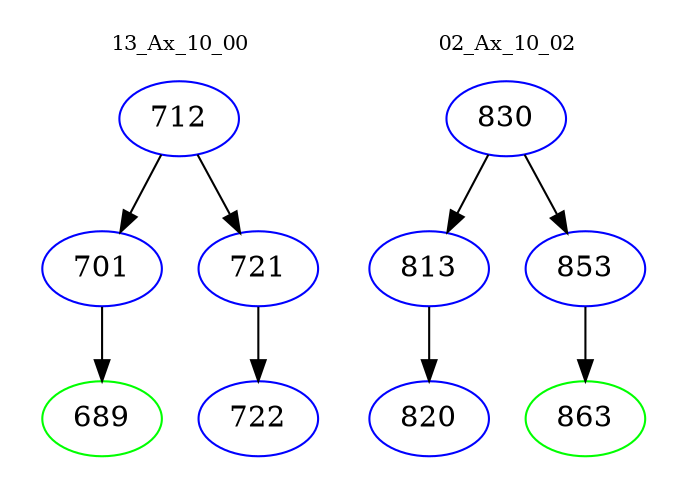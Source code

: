 digraph{
subgraph cluster_0 {
color = white
label = "13_Ax_10_00";
fontsize=10;
T0_712 [label="712", color="blue"]
T0_712 -> T0_701 [color="black"]
T0_701 [label="701", color="blue"]
T0_701 -> T0_689 [color="black"]
T0_689 [label="689", color="green"]
T0_712 -> T0_721 [color="black"]
T0_721 [label="721", color="blue"]
T0_721 -> T0_722 [color="black"]
T0_722 [label="722", color="blue"]
}
subgraph cluster_1 {
color = white
label = "02_Ax_10_02";
fontsize=10;
T1_830 [label="830", color="blue"]
T1_830 -> T1_813 [color="black"]
T1_813 [label="813", color="blue"]
T1_813 -> T1_820 [color="black"]
T1_820 [label="820", color="blue"]
T1_830 -> T1_853 [color="black"]
T1_853 [label="853", color="blue"]
T1_853 -> T1_863 [color="black"]
T1_863 [label="863", color="green"]
}
}
